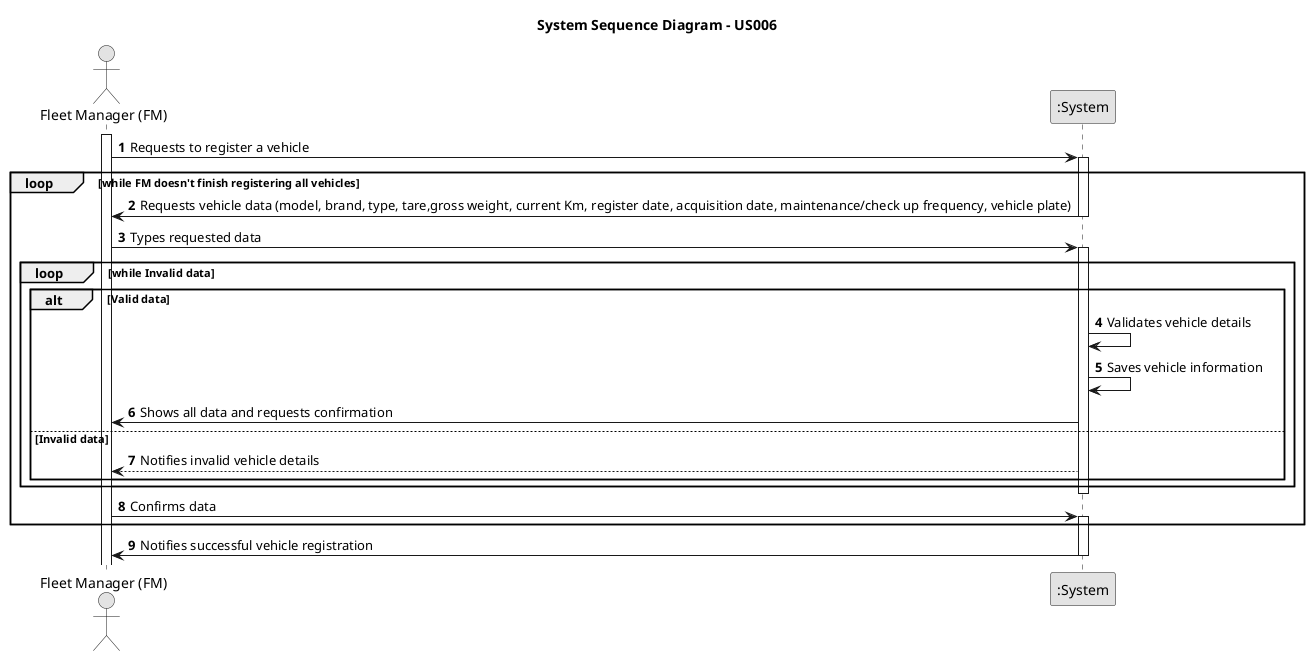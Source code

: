 @startuml
skinparam monochrome true
skinparam packageStyle rectangle
skinparam shadowing false

actor "Fleet Manager (FM)" as FM
participant ":System" as System
autonumber

title System Sequence Diagram - US006
activate FM

FM -> System : Requests to register a vehicle
loop while FM doesn't finish registering all vehicles
activate System

    System -> FM : Requests vehicle data (model, brand, type, tare,gross weight, current Km, register date, acquisition date, maintenance/check up frequency, vehicle plate)

deactivate System
    FM -> System : Types requested data
    activate System
loop while Invalid data
alt Valid data
System -> System: Validates vehicle details
    System -> System: Saves vehicle information
    System -> FM : Shows all data and requests confirmation
else Invalid data
System --> FM: Notifies invalid vehicle details
end
end
deactivate System
    FM -> System : Confirms data
    activate System
end
    System -> FM: Notifies successful vehicle registration
deactivate System

@enduml